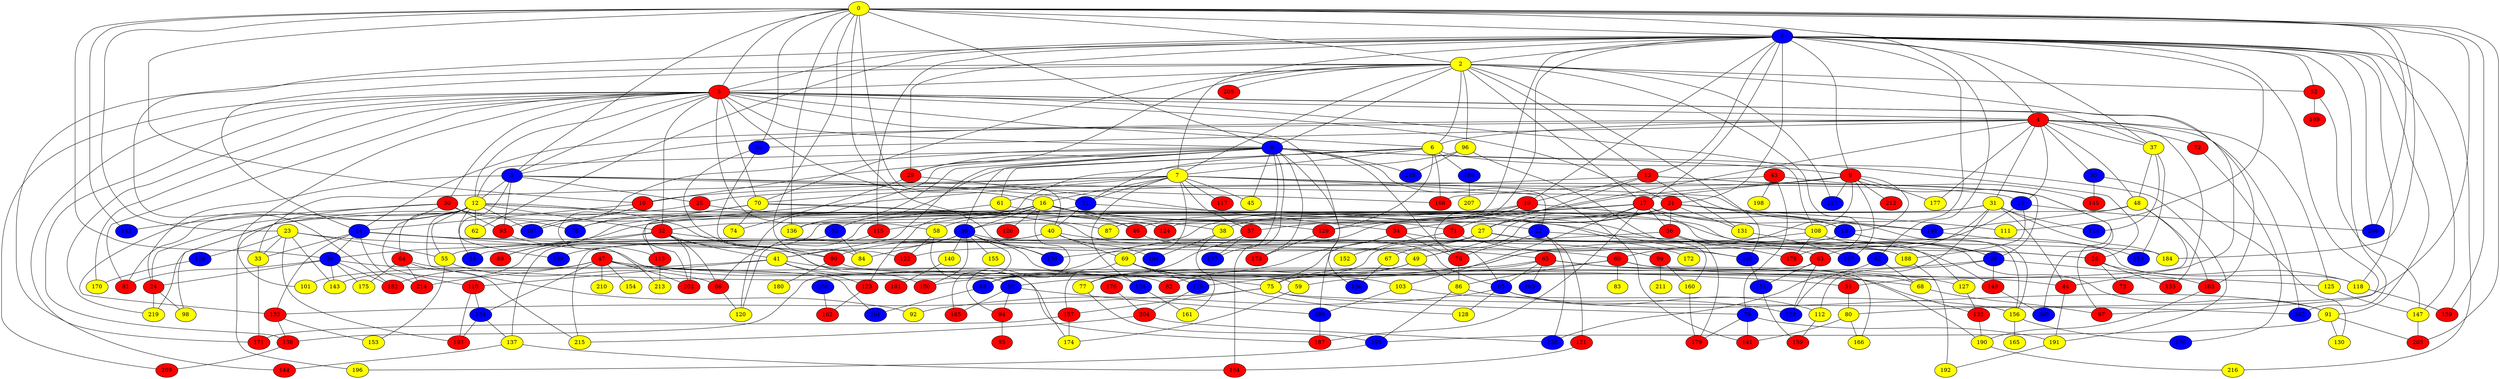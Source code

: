 graph {
0 [style = filled fillcolor = yellow];
1 [style = filled fillcolor = blue];
2 [style = filled fillcolor = yellow];
3 [style = filled fillcolor = red];
4 [style = filled fillcolor = red];
5 [style = filled fillcolor = blue];
6 [style = filled fillcolor = yellow];
7 [style = filled fillcolor = yellow];
8 [style = filled fillcolor = blue];
9 [style = filled fillcolor = red];
10 [style = filled fillcolor = red];
11 [style = filled fillcolor = blue];
12 [style = filled fillcolor = yellow];
13 [style = filled fillcolor = red];
14 [style = filled fillcolor = blue];
15 [style = filled fillcolor = blue];
16 [style = filled fillcolor = yellow];
17 [style = filled fillcolor = red];
18 [style = filled fillcolor = blue];
19 [style = filled fillcolor = red];
20 [style = filled fillcolor = blue];
21 [style = filled fillcolor = red];
22 [style = filled fillcolor = blue];
23 [style = filled fillcolor = yellow];
24 [style = filled fillcolor = red];
25 [style = filled fillcolor = red];
26 [style = filled fillcolor = red];
27 [style = filled fillcolor = yellow];
28 [style = filled fillcolor = blue];
29 [style = filled fillcolor = red];
30 [style = filled fillcolor = red];
31 [style = filled fillcolor = yellow];
32 [style = filled fillcolor = red];
33 [style = filled fillcolor = yellow];
34 [style = filled fillcolor = red];
35 [style = filled fillcolor = blue];
36 [style = filled fillcolor = blue];
37 [style = filled fillcolor = yellow];
38 [style = filled fillcolor = yellow];
39 [style = filled fillcolor = blue];
40 [style = filled fillcolor = yellow];
41 [style = filled fillcolor = yellow];
42 [style = filled fillcolor = blue];
43 [style = filled fillcolor = red];
44 [style = filled fillcolor = red];
45 [style = filled fillcolor = yellow];
46 [style = filled fillcolor = red];
47 [style = filled fillcolor = red];
48 [style = filled fillcolor = yellow];
49 [style = filled fillcolor = yellow];
50 [style = filled fillcolor = blue];
51 [style = filled fillcolor = red];
52 [style = filled fillcolor = red];
53 [style = filled fillcolor = blue];
54 [style = filled fillcolor = blue];
55 [style = filled fillcolor = yellow];
56 [style = filled fillcolor = red];
57 [style = filled fillcolor = red];
58 [style = filled fillcolor = yellow];
59 [style = filled fillcolor = yellow];
60 [style = filled fillcolor = red];
61 [style = filled fillcolor = yellow];
62 [style = filled fillcolor = yellow];
63 [style = filled fillcolor = red];
64 [style = filled fillcolor = red];
65 [style = filled fillcolor = red];
66 [style = filled fillcolor = red];
67 [style = filled fillcolor = yellow];
68 [style = filled fillcolor = yellow];
69 [style = filled fillcolor = yellow];
70 [style = filled fillcolor = yellow];
71 [style = filled fillcolor = red];
72 [style = filled fillcolor = red];
73 [style = filled fillcolor = red];
74 [style = filled fillcolor = yellow];
75 [style = filled fillcolor = yellow];
76 [style = filled fillcolor = red];
77 [style = filled fillcolor = yellow];
78 [style = filled fillcolor = blue];
79 [style = filled fillcolor = blue];
80 [style = filled fillcolor = yellow];
81 [style = filled fillcolor = red];
82 [style = filled fillcolor = red];
83 [style = filled fillcolor = yellow];
84 [style = filled fillcolor = yellow];
85 [style = filled fillcolor = blue];
86 [style = filled fillcolor = yellow];
87 [style = filled fillcolor = yellow];
88 [style = filled fillcolor = blue];
89 [style = filled fillcolor = red];
90 [style = filled fillcolor = red];
91 [style = filled fillcolor = yellow];
92 [style = filled fillcolor = yellow];
93 [style = filled fillcolor = red];
94 [style = filled fillcolor = red];
95 [style = filled fillcolor = red];
96 [style = filled fillcolor = yellow];
97 [style = filled fillcolor = red];
98 [style = filled fillcolor = yellow];
99 [style = filled fillcolor = red];
100 [style = filled fillcolor = red];
101 [style = filled fillcolor = yellow];
102 [style = filled fillcolor = blue];
103 [style = filled fillcolor = yellow];
104 [style = filled fillcolor = blue];
105 [style = filled fillcolor = blue];
106 [style = filled fillcolor = blue];
107 [style = filled fillcolor = blue];
108 [style = filled fillcolor = yellow];
109 [style = filled fillcolor = blue];
110 [style = filled fillcolor = red];
111 [style = filled fillcolor = yellow];
112 [style = filled fillcolor = yellow];
113 [style = filled fillcolor = red];
114 [style = filled fillcolor = blue];
115 [style = filled fillcolor = red];
116 [style = filled fillcolor = blue];
117 [style = filled fillcolor = red];
118 [style = filled fillcolor = yellow];
119 [style = filled fillcolor = blue];
120 [style = filled fillcolor = yellow];
121 [style = filled fillcolor = red];
122 [style = filled fillcolor = red];
123 [style = filled fillcolor = red];
124 [style = filled fillcolor = red];
125 [style = filled fillcolor = yellow];
126 [style = filled fillcolor = red];
127 [style = filled fillcolor = yellow];
128 [style = filled fillcolor = yellow];
129 [style = filled fillcolor = red];
130 [style = filled fillcolor = yellow];
131 [style = filled fillcolor = yellow];
132 [style = filled fillcolor = red];
133 [style = filled fillcolor = red];
134 [style = filled fillcolor = blue];
135 [style = filled fillcolor = red];
136 [style = filled fillcolor = yellow];
137 [style = filled fillcolor = yellow];
138 [style = filled fillcolor = red];
139 [style = filled fillcolor = red];
140 [style = filled fillcolor = yellow];
141 [style = filled fillcolor = red];
142 [style = filled fillcolor = blue];
143 [style = filled fillcolor = yellow];
144 [style = filled fillcolor = red];
145 [style = filled fillcolor = red];
146 [style = filled fillcolor = blue];
147 [style = filled fillcolor = yellow];
148 [style = filled fillcolor = blue];
149 [style = filled fillcolor = red];
150 [style = filled fillcolor = blue];
151 [style = filled fillcolor = blue];
152 [style = filled fillcolor = yellow];
153 [style = filled fillcolor = yellow];
154 [style = filled fillcolor = yellow];
155 [style = filled fillcolor = yellow];
156 [style = filled fillcolor = yellow];
157 [style = filled fillcolor = red];
158 [style = filled fillcolor = blue];
159 [style = filled fillcolor = red];
160 [style = filled fillcolor = yellow];
161 [style = filled fillcolor = yellow];
162 [style = filled fillcolor = red];
163 [style = filled fillcolor = red];
164 [style = filled fillcolor = red];
165 [style = filled fillcolor = yellow];
166 [style = filled fillcolor = yellow];
167 [style = filled fillcolor = blue];
168 [style = filled fillcolor = red];
169 [style = filled fillcolor = red];
170 [style = filled fillcolor = yellow];
171 [style = filled fillcolor = red];
172 [style = filled fillcolor = yellow];
173 [style = filled fillcolor = red];
174 [style = filled fillcolor = yellow];
175 [style = filled fillcolor = yellow];
176 [style = filled fillcolor = red];
177 [style = filled fillcolor = yellow];
178 [style = filled fillcolor = red];
179 [style = filled fillcolor = red];
180 [style = filled fillcolor = yellow];
181 [style = filled fillcolor = red];
182 [style = filled fillcolor = red];
183 [style = filled fillcolor = blue];
184 [style = filled fillcolor = yellow];
185 [style = filled fillcolor = red];
186 [style = filled fillcolor = blue];
187 [style = filled fillcolor = red];
188 [style = filled fillcolor = yellow];
189 [style = filled fillcolor = blue];
190 [style = filled fillcolor = yellow];
191 [style = filled fillcolor = yellow];
192 [style = filled fillcolor = yellow];
193 [style = filled fillcolor = red];
194 [style = filled fillcolor = blue];
195 [style = filled fillcolor = blue];
196 [style = filled fillcolor = yellow];
197 [style = filled fillcolor = blue];
198 [style = filled fillcolor = yellow];
199 [style = filled fillcolor = blue];
200 [style = filled fillcolor = blue];
201 [style = filled fillcolor = blue];
202 [style = filled fillcolor = red];
203 [style = filled fillcolor = red];
204 [style = filled fillcolor = red];
205 [style = filled fillcolor = red];
206 [style = filled fillcolor = blue];
207 [style = filled fillcolor = yellow];
208 [style = filled fillcolor = blue];
209 [style = filled fillcolor = red];
210 [style = filled fillcolor = yellow];
211 [style = filled fillcolor = yellow];
212 [style = filled fillcolor = red];
213 [style = filled fillcolor = yellow];
214 [style = filled fillcolor = red];
215 [style = filled fillcolor = yellow];
216 [style = filled fillcolor = yellow];
217 [style = filled fillcolor = blue];
218 [style = filled fillcolor = blue];
219 [style = filled fillcolor = yellow];
220 [style = filled fillcolor = blue];
0 -- 5;
0 -- 3;
0 -- 2;
0 -- 1;
0 -- 8;
0 -- 10;
0 -- 20;
0 -- 23;
0 -- 39;
0 -- 40;
0 -- 42;
0 -- 80;
0 -- 84;
0 -- 136;
0 -- 139;
0 -- 142;
0 -- 150;
0 -- 184;
0 -- 203;
0 -- 208;
1 -- 2;
1 -- 3;
1 -- 4;
1 -- 7;
1 -- 9;
1 -- 13;
1 -- 17;
1 -- 19;
1 -- 21;
1 -- 29;
1 -- 37;
1 -- 52;
1 -- 62;
1 -- 87;
1 -- 91;
1 -- 97;
1 -- 102;
1 -- 108;
1 -- 111;
1 -- 115;
1 -- 118;
1 -- 124;
1 -- 147;
1 -- 182;
1 -- 208;
1 -- 216;
2 -- 3;
2 -- 6;
2 -- 7;
2 -- 8;
2 -- 13;
2 -- 14;
2 -- 17;
2 -- 29;
2 -- 44;
2 -- 52;
2 -- 70;
2 -- 96;
2 -- 146;
2 -- 171;
2 -- 178;
2 -- 205;
2 -- 217;
3 -- 4;
3 -- 5;
3 -- 6;
3 -- 8;
3 -- 12;
3 -- 16;
3 -- 21;
3 -- 30;
3 -- 32;
3 -- 37;
3 -- 58;
3 -- 70;
3 -- 81;
3 -- 101;
3 -- 108;
3 -- 138;
3 -- 144;
3 -- 163;
3 -- 170;
3 -- 186;
3 -- 209;
3 -- 219;
4 -- 5;
4 -- 6;
4 -- 14;
4 -- 15;
4 -- 31;
4 -- 35;
4 -- 37;
4 -- 39;
4 -- 48;
4 -- 71;
4 -- 72;
4 -- 102;
4 -- 125;
4 -- 135;
4 -- 177;
5 -- 11;
5 -- 12;
5 -- 18;
5 -- 24;
5 -- 25;
5 -- 54;
5 -- 93;
5 -- 168;
6 -- 7;
6 -- 11;
6 -- 53;
6 -- 61;
6 -- 129;
6 -- 168;
6 -- 189;
6 -- 191;
7 -- 10;
7 -- 11;
7 -- 15;
7 -- 16;
7 -- 22;
7 -- 33;
7 -- 45;
7 -- 57;
7 -- 69;
7 -- 70;
7 -- 104;
7 -- 117;
7 -- 156;
7 -- 202;
8 -- 9;
8 -- 10;
8 -- 12;
8 -- 26;
8 -- 29;
8 -- 36;
8 -- 41;
8 -- 45;
8 -- 76;
8 -- 107;
8 -- 109;
8 -- 120;
8 -- 136;
8 -- 141;
8 -- 164;
8 -- 173;
8 -- 197;
8 -- 218;
9 -- 17;
9 -- 18;
9 -- 60;
9 -- 61;
9 -- 129;
9 -- 167;
9 -- 177;
9 -- 200;
9 -- 212;
9 -- 217;
10 -- 14;
10 -- 107;
10 -- 213;
11 -- 40;
11 -- 78;
11 -- 118;
12 -- 22;
12 -- 24;
12 -- 32;
12 -- 55;
12 -- 62;
12 -- 64;
12 -- 81;
12 -- 90;
12 -- 92;
12 -- 107;
12 -- 133;
12 -- 146;
12 -- 199;
13 -- 19;
13 -- 25;
13 -- 27;
13 -- 28;
13 -- 97;
13 -- 131;
14 -- 20;
14 -- 33;
14 -- 49;
14 -- 60;
14 -- 82;
14 -- 133;
14 -- 214;
15 -- 50;
15 -- 188;
15 -- 208;
16 -- 26;
16 -- 36;
16 -- 38;
16 -- 46;
16 -- 58;
16 -- 71;
16 -- 94;
16 -- 113;
16 -- 115;
16 -- 126;
16 -- 149;
16 -- 160;
16 -- 219;
17 -- 18;
17 -- 20;
17 -- 27;
17 -- 28;
17 -- 38;
17 -- 56;
17 -- 103;
17 -- 136;
17 -- 148;
17 -- 187;
18 -- 28;
18 -- 55;
18 -- 156;
19 -- 36;
19 -- 46;
19 -- 57;
19 -- 85;
19 -- 90;
19 -- 108;
20 -- 24;
20 -- 51;
20 -- 81;
20 -- 143;
20 -- 175;
20 -- 182;
21 -- 32;
21 -- 34;
21 -- 49;
21 -- 56;
21 -- 88;
21 -- 111;
21 -- 131;
21 -- 148;
22 -- 26;
22 -- 76;
22 -- 121;
22 -- 220;
23 -- 33;
23 -- 55;
23 -- 90;
23 -- 116;
23 -- 143;
23 -- 193;
24 -- 98;
24 -- 219;
25 -- 46;
25 -- 98;
26 -- 73;
26 -- 118;
26 -- 135;
27 -- 67;
27 -- 88;
27 -- 122;
27 -- 172;
27 -- 188;
28 -- 59;
28 -- 112;
28 -- 149;
28 -- 163;
29 -- 34;
29 -- 74;
30 -- 78;
30 -- 85;
30 -- 93;
30 -- 110;
30 -- 142;
30 -- 196;
31 -- 44;
31 -- 49;
31 -- 63;
31 -- 93;
31 -- 114;
31 -- 158;
31 -- 184;
32 -- 41;
32 -- 54;
32 -- 66;
32 -- 89;
32 -- 184;
32 -- 187;
32 -- 202;
33 -- 171;
34 -- 75;
34 -- 76;
34 -- 77;
34 -- 99;
35 -- 130;
35 -- 145;
36 -- 41;
36 -- 59;
36 -- 84;
36 -- 100;
36 -- 140;
36 -- 150;
36 -- 155;
36 -- 185;
36 -- 188;
37 -- 48;
37 -- 114;
37 -- 183;
38 -- 161;
38 -- 194;
39 -- 100;
39 -- 122;
40 -- 63;
40 -- 69;
40 -- 194;
40 -- 199;
40 -- 215;
41 -- 44;
41 -- 50;
41 -- 101;
41 -- 110;
41 -- 123;
42 -- 68;
42 -- 220;
43 -- 79;
43 -- 145;
43 -- 168;
43 -- 198;
44 -- 191;
46 -- 65;
47 -- 68;
47 -- 75;
47 -- 104;
47 -- 134;
47 -- 154;
47 -- 182;
47 -- 202;
47 -- 210;
47 -- 214;
48 -- 51;
48 -- 143;
48 -- 148;
48 -- 163;
49 -- 82;
49 -- 86;
49 -- 88;
50 -- 94;
50 -- 109;
50 -- 185;
51 -- 80;
52 -- 147;
52 -- 169;
53 -- 84;
53 -- 137;
55 -- 66;
55 -- 153;
56 -- 91;
56 -- 150;
56 -- 178;
57 -- 77;
57 -- 197;
58 -- 122;
58 -- 174;
59 -- 174;
60 -- 83;
60 -- 86;
60 -- 100;
60 -- 125;
60 -- 166;
61 -- 66;
61 -- 129;
63 -- 138;
63 -- 151;
63 -- 158;
64 -- 175;
64 -- 201;
64 -- 214;
64 -- 215;
65 -- 68;
65 -- 75;
65 -- 77;
65 -- 85;
65 -- 105;
65 -- 127;
65 -- 190;
66 -- 120;
67 -- 186;
68 -- 97;
69 -- 103;
69 -- 119;
69 -- 128;
69 -- 157;
70 -- 74;
70 -- 78;
70 -- 87;
70 -- 89;
70 -- 124;
71 -- 146;
71 -- 152;
72 -- 206;
75 -- 79;
75 -- 102;
75 -- 133;
75 -- 157;
76 -- 86;
77 -- 195;
79 -- 141;
79 -- 179;
79 -- 191;
80 -- 141;
80 -- 166;
85 -- 91;
85 -- 92;
85 -- 112;
85 -- 128;
86 -- 158;
86 -- 195;
88 -- 201;
90 -- 132;
90 -- 180;
91 -- 130;
91 -- 195;
91 -- 203;
93 -- 113;
94 -- 95;
96 -- 123;
96 -- 179;
96 -- 218;
99 -- 160;
99 -- 211;
103 -- 109;
103 -- 156;
104 -- 161;
106 -- 162;
108 -- 119;
108 -- 127;
108 -- 178;
109 -- 187;
110 -- 134;
110 -- 193;
112 -- 159;
113 -- 213;
115 -- 120;
116 -- 170;
118 -- 139;
119 -- 204;
121 -- 164;
123 -- 162;
125 -- 147;
127 -- 132;
129 -- 173;
131 -- 167;
132 -- 190;
133 -- 138;
133 -- 153;
134 -- 137;
134 -- 193;
137 -- 144;
137 -- 164;
138 -- 209;
140 -- 181;
146 -- 151;
147 -- 203;
148 -- 183;
149 -- 200;
151 -- 159;
156 -- 165;
156 -- 206;
157 -- 171;
157 -- 174;
160 -- 179;
163 -- 190;
176 -- 204;
188 -- 192;
189 -- 207;
190 -- 216;
191 -- 192;
195 -- 196;
204 -- 215;
204 -- 220;
}
